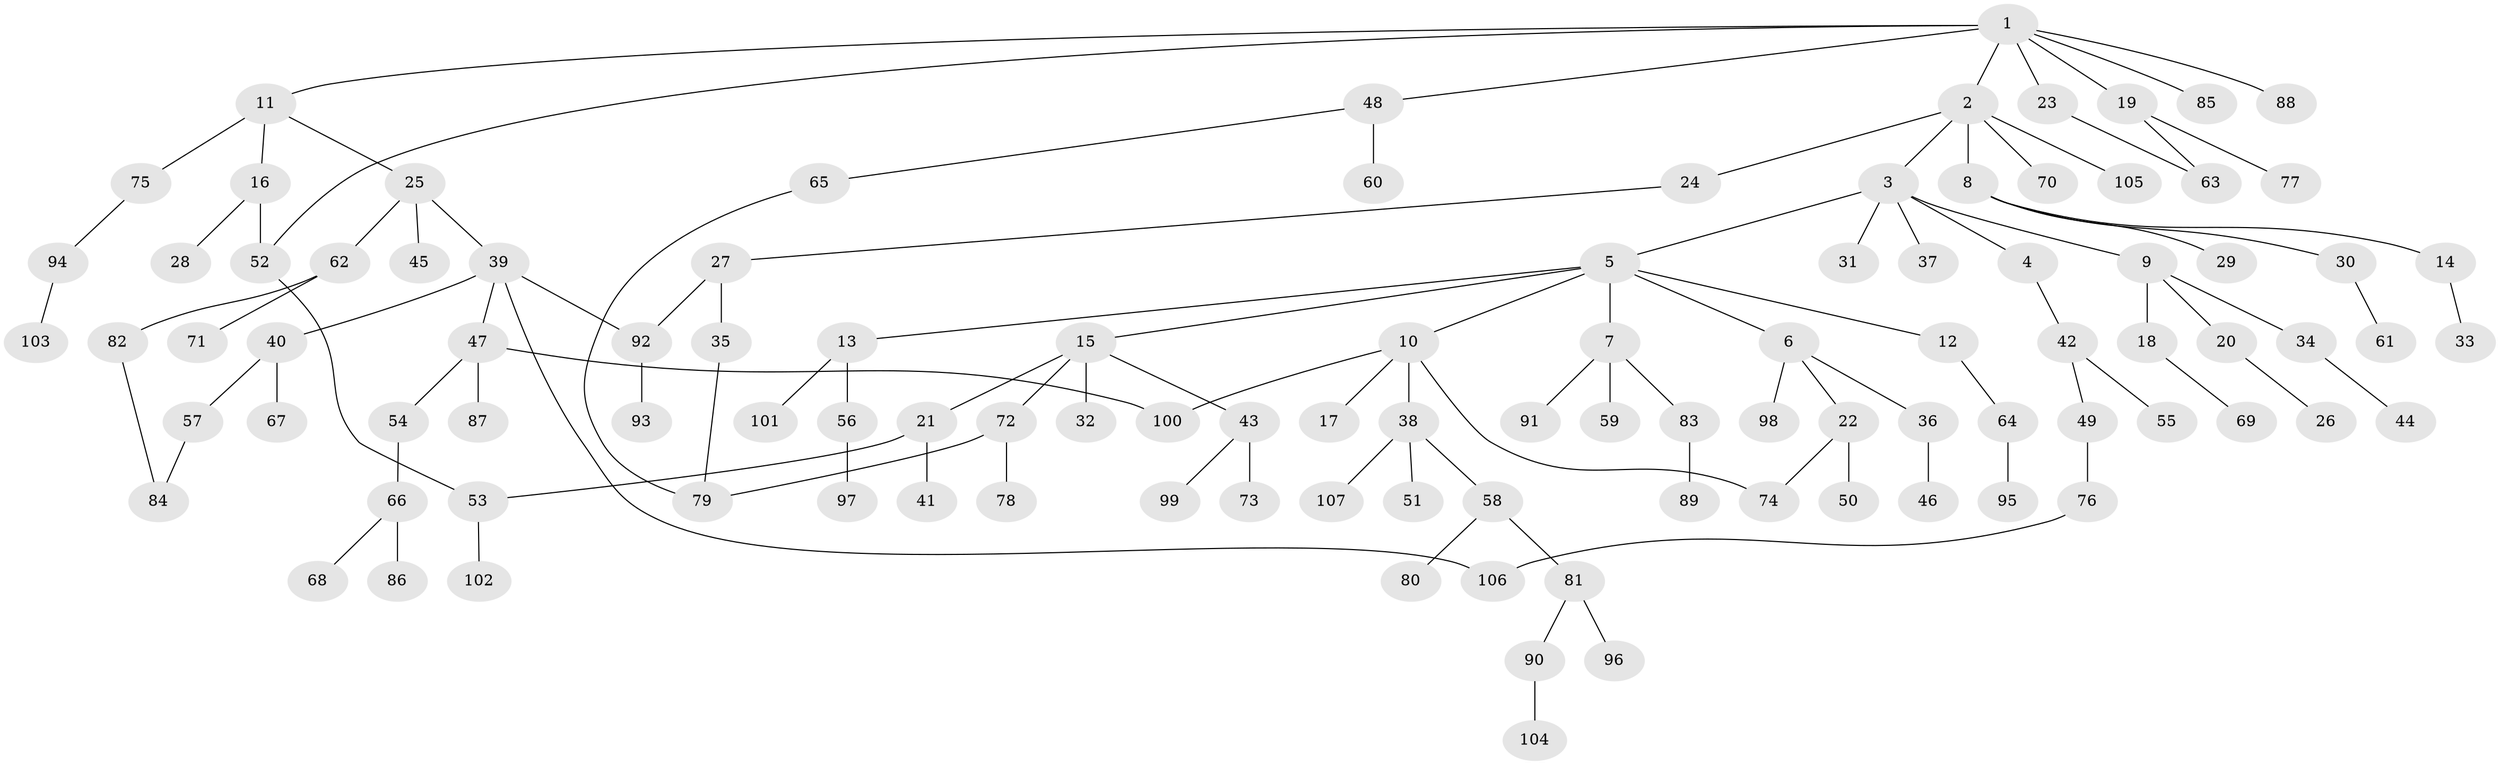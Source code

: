 // coarse degree distribution, {7: 0.013888888888888888, 5: 0.05555555555555555, 11: 0.013888888888888888, 3: 0.1527777777777778, 4: 0.041666666666666664, 2: 0.3055555555555556, 1: 0.4027777777777778, 6: 0.013888888888888888}
// Generated by graph-tools (version 1.1) at 2025/23/03/03/25 07:23:35]
// undirected, 107 vertices, 116 edges
graph export_dot {
graph [start="1"]
  node [color=gray90,style=filled];
  1;
  2;
  3;
  4;
  5;
  6;
  7;
  8;
  9;
  10;
  11;
  12;
  13;
  14;
  15;
  16;
  17;
  18;
  19;
  20;
  21;
  22;
  23;
  24;
  25;
  26;
  27;
  28;
  29;
  30;
  31;
  32;
  33;
  34;
  35;
  36;
  37;
  38;
  39;
  40;
  41;
  42;
  43;
  44;
  45;
  46;
  47;
  48;
  49;
  50;
  51;
  52;
  53;
  54;
  55;
  56;
  57;
  58;
  59;
  60;
  61;
  62;
  63;
  64;
  65;
  66;
  67;
  68;
  69;
  70;
  71;
  72;
  73;
  74;
  75;
  76;
  77;
  78;
  79;
  80;
  81;
  82;
  83;
  84;
  85;
  86;
  87;
  88;
  89;
  90;
  91;
  92;
  93;
  94;
  95;
  96;
  97;
  98;
  99;
  100;
  101;
  102;
  103;
  104;
  105;
  106;
  107;
  1 -- 2;
  1 -- 11;
  1 -- 19;
  1 -- 23;
  1 -- 48;
  1 -- 85;
  1 -- 88;
  1 -- 52;
  2 -- 3;
  2 -- 8;
  2 -- 24;
  2 -- 70;
  2 -- 105;
  3 -- 4;
  3 -- 5;
  3 -- 9;
  3 -- 31;
  3 -- 37;
  4 -- 42;
  5 -- 6;
  5 -- 7;
  5 -- 10;
  5 -- 12;
  5 -- 13;
  5 -- 15;
  6 -- 22;
  6 -- 36;
  6 -- 98;
  7 -- 59;
  7 -- 83;
  7 -- 91;
  8 -- 14;
  8 -- 29;
  8 -- 30;
  9 -- 18;
  9 -- 20;
  9 -- 34;
  10 -- 17;
  10 -- 38;
  10 -- 74;
  10 -- 100;
  11 -- 16;
  11 -- 25;
  11 -- 75;
  12 -- 64;
  13 -- 56;
  13 -- 101;
  14 -- 33;
  15 -- 21;
  15 -- 32;
  15 -- 43;
  15 -- 72;
  16 -- 28;
  16 -- 52;
  18 -- 69;
  19 -- 63;
  19 -- 77;
  20 -- 26;
  21 -- 41;
  21 -- 53;
  22 -- 50;
  22 -- 74;
  23 -- 63;
  24 -- 27;
  25 -- 39;
  25 -- 45;
  25 -- 62;
  27 -- 35;
  27 -- 92;
  30 -- 61;
  34 -- 44;
  35 -- 79;
  36 -- 46;
  38 -- 51;
  38 -- 58;
  38 -- 107;
  39 -- 40;
  39 -- 47;
  39 -- 92;
  39 -- 106;
  40 -- 57;
  40 -- 67;
  42 -- 49;
  42 -- 55;
  43 -- 73;
  43 -- 99;
  47 -- 54;
  47 -- 87;
  47 -- 100;
  48 -- 60;
  48 -- 65;
  49 -- 76;
  52 -- 53;
  53 -- 102;
  54 -- 66;
  56 -- 97;
  57 -- 84;
  58 -- 80;
  58 -- 81;
  62 -- 71;
  62 -- 82;
  64 -- 95;
  65 -- 79;
  66 -- 68;
  66 -- 86;
  72 -- 78;
  72 -- 79;
  75 -- 94;
  76 -- 106;
  81 -- 90;
  81 -- 96;
  82 -- 84;
  83 -- 89;
  90 -- 104;
  92 -- 93;
  94 -- 103;
}
